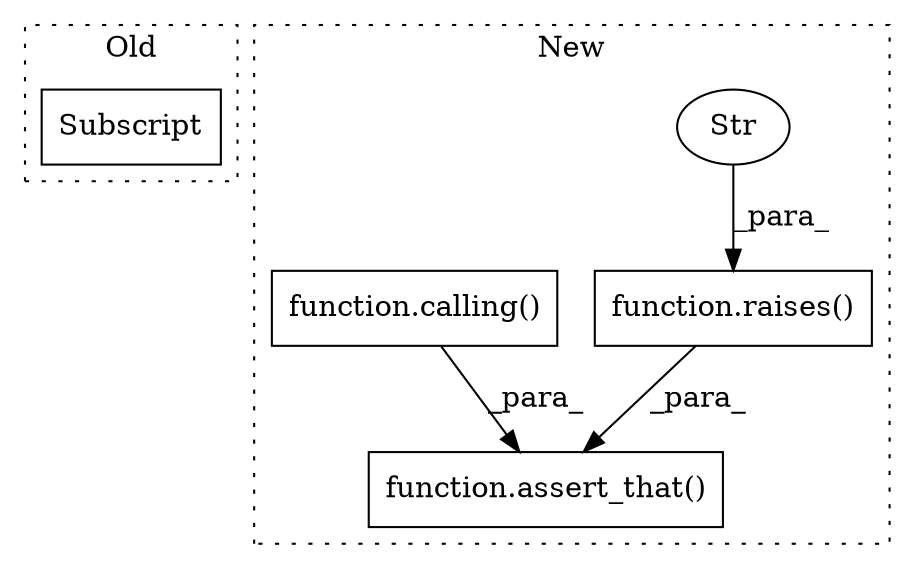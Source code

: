 digraph G {
subgraph cluster0 {
1 [label="Subscript" a="63" s="2606,0" l="53,0" shape="box"];
label = "Old";
style="dotted";
}
subgraph cluster1 {
2 [label="function.raises()" a="75" s="2764,2858" l="7,1" shape="box"];
3 [label="function.assert_that()" a="75" s="2667,2859" l="12,1" shape="box"];
4 [label="Str" a="66" s="2818" l="40" shape="ellipse"];
5 [label="function.calling()" a="75" s="2679,2711" l="8,1" shape="box"];
label = "New";
style="dotted";
}
2 -> 3 [label="_para_"];
4 -> 2 [label="_para_"];
5 -> 3 [label="_para_"];
}